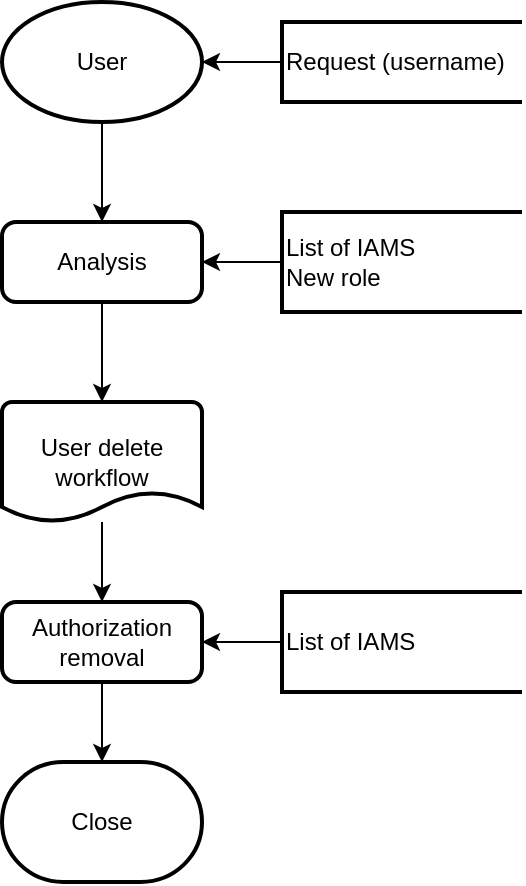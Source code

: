 <mxfile version="20.2.3" type="device"><diagram id="2t-PR3wmHHs54ZwG5Jr2" name="Pagina-1"><mxGraphModel dx="1038" dy="649" grid="1" gridSize="10" guides="1" tooltips="1" connect="1" arrows="1" fold="1" page="1" pageScale="1" pageWidth="827" pageHeight="1169" math="0" shadow="0"><root><mxCell id="0"/><mxCell id="1" parent="0"/><mxCell id="M6eP18h6za1ETGaJ-75i-1" value="Close" style="strokeWidth=2;html=1;shape=mxgraph.flowchart.terminator;whiteSpace=wrap;" vertex="1" parent="1"><mxGeometry x="220" y="520" width="100" height="60" as="geometry"/></mxCell><mxCell id="M6eP18h6za1ETGaJ-75i-8" value="" style="edgeStyle=orthogonalEdgeStyle;rounded=0;orthogonalLoop=1;jettySize=auto;html=1;" edge="1" parent="1" source="M6eP18h6za1ETGaJ-75i-2" target="M6eP18h6za1ETGaJ-75i-4"><mxGeometry relative="1" as="geometry"/></mxCell><mxCell id="M6eP18h6za1ETGaJ-75i-2" value="User" style="strokeWidth=2;html=1;shape=mxgraph.flowchart.start_1;whiteSpace=wrap;" vertex="1" parent="1"><mxGeometry x="220" y="140" width="100" height="60" as="geometry"/></mxCell><mxCell id="M6eP18h6za1ETGaJ-75i-7" value="" style="edgeStyle=orthogonalEdgeStyle;rounded=0;orthogonalLoop=1;jettySize=auto;html=1;" edge="1" parent="1" source="M6eP18h6za1ETGaJ-75i-3" target="M6eP18h6za1ETGaJ-75i-2"><mxGeometry relative="1" as="geometry"/></mxCell><mxCell id="M6eP18h6za1ETGaJ-75i-3" value="Request (username)" style="strokeWidth=2;html=1;shape=mxgraph.flowchart.annotation_1;align=left;pointerEvents=1;" vertex="1" parent="1"><mxGeometry x="360" y="150" width="120" height="40" as="geometry"/></mxCell><mxCell id="M6eP18h6za1ETGaJ-75i-37" value="" style="edgeStyle=orthogonalEdgeStyle;rounded=0;orthogonalLoop=1;jettySize=auto;html=1;" edge="1" parent="1" source="M6eP18h6za1ETGaJ-75i-4" target="M6eP18h6za1ETGaJ-75i-36"><mxGeometry relative="1" as="geometry"/></mxCell><mxCell id="M6eP18h6za1ETGaJ-75i-4" value="Analysis" style="rounded=1;whiteSpace=wrap;html=1;absoluteArcSize=1;arcSize=14;strokeWidth=2;" vertex="1" parent="1"><mxGeometry x="220" y="250" width="100" height="40" as="geometry"/></mxCell><mxCell id="M6eP18h6za1ETGaJ-75i-6" value="" style="edgeStyle=orthogonalEdgeStyle;rounded=0;orthogonalLoop=1;jettySize=auto;html=1;" edge="1" parent="1" source="M6eP18h6za1ETGaJ-75i-5" target="M6eP18h6za1ETGaJ-75i-4"><mxGeometry relative="1" as="geometry"/></mxCell><mxCell id="M6eP18h6za1ETGaJ-75i-5" value="List of IAMS&lt;br&gt;New role" style="strokeWidth=2;html=1;shape=mxgraph.flowchart.annotation_1;align=left;pointerEvents=1;" vertex="1" parent="1"><mxGeometry x="360" y="245" width="120" height="50" as="geometry"/></mxCell><mxCell id="M6eP18h6za1ETGaJ-75i-41" value="" style="edgeStyle=orthogonalEdgeStyle;rounded=0;orthogonalLoop=1;jettySize=auto;html=1;" edge="1" parent="1" source="M6eP18h6za1ETGaJ-75i-36" target="M6eP18h6za1ETGaJ-75i-38"><mxGeometry relative="1" as="geometry"/></mxCell><mxCell id="M6eP18h6za1ETGaJ-75i-36" value="User delete&lt;br&gt;workflow" style="strokeWidth=2;html=1;shape=mxgraph.flowchart.document2;whiteSpace=wrap;size=0.25;" vertex="1" parent="1"><mxGeometry x="220" y="340" width="100" height="60" as="geometry"/></mxCell><mxCell id="M6eP18h6za1ETGaJ-75i-42" value="" style="edgeStyle=orthogonalEdgeStyle;rounded=0;orthogonalLoop=1;jettySize=auto;html=1;" edge="1" parent="1" source="M6eP18h6za1ETGaJ-75i-38" target="M6eP18h6za1ETGaJ-75i-1"><mxGeometry relative="1" as="geometry"/></mxCell><mxCell id="M6eP18h6za1ETGaJ-75i-38" value="Authorization removal" style="rounded=1;whiteSpace=wrap;html=1;absoluteArcSize=1;arcSize=14;strokeWidth=2;" vertex="1" parent="1"><mxGeometry x="220" y="440" width="100" height="40" as="geometry"/></mxCell><mxCell id="M6eP18h6za1ETGaJ-75i-40" value="" style="edgeStyle=orthogonalEdgeStyle;rounded=0;orthogonalLoop=1;jettySize=auto;html=1;" edge="1" parent="1" source="M6eP18h6za1ETGaJ-75i-39" target="M6eP18h6za1ETGaJ-75i-38"><mxGeometry relative="1" as="geometry"/></mxCell><mxCell id="M6eP18h6za1ETGaJ-75i-39" value="List of IAMS" style="strokeWidth=2;html=1;shape=mxgraph.flowchart.annotation_1;align=left;pointerEvents=1;" vertex="1" parent="1"><mxGeometry x="360" y="435" width="120" height="50" as="geometry"/></mxCell></root></mxGraphModel></diagram></mxfile>
